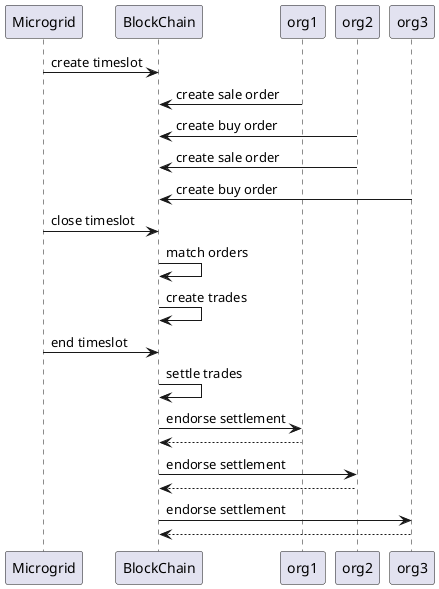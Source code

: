@startuml p2p blockchain 
Microgrid -> BlockChain : create timeslot
org1 -> BlockChain : create sale order 
org2 -> BlockChain : create buy order 
org2 -> BlockChain : create sale order 
org3 -> BlockChain : create buy order
Microgrid -> BlockChain : close timeslot
BlockChain -> BlockChain: match orders
BlockChain -> BlockChain: create trades
Microgrid -> BlockChain : end timeslot
BlockChain -> BlockChain: settle trades
BlockChain -> org1: endorse settlement
org1 --> BlockChain: 
BlockChain -> org2: endorse settlement
org2 --> BlockChain:   
BlockChain -> org3: endorse settlement  
org3 --> BlockChain:
@enduml
